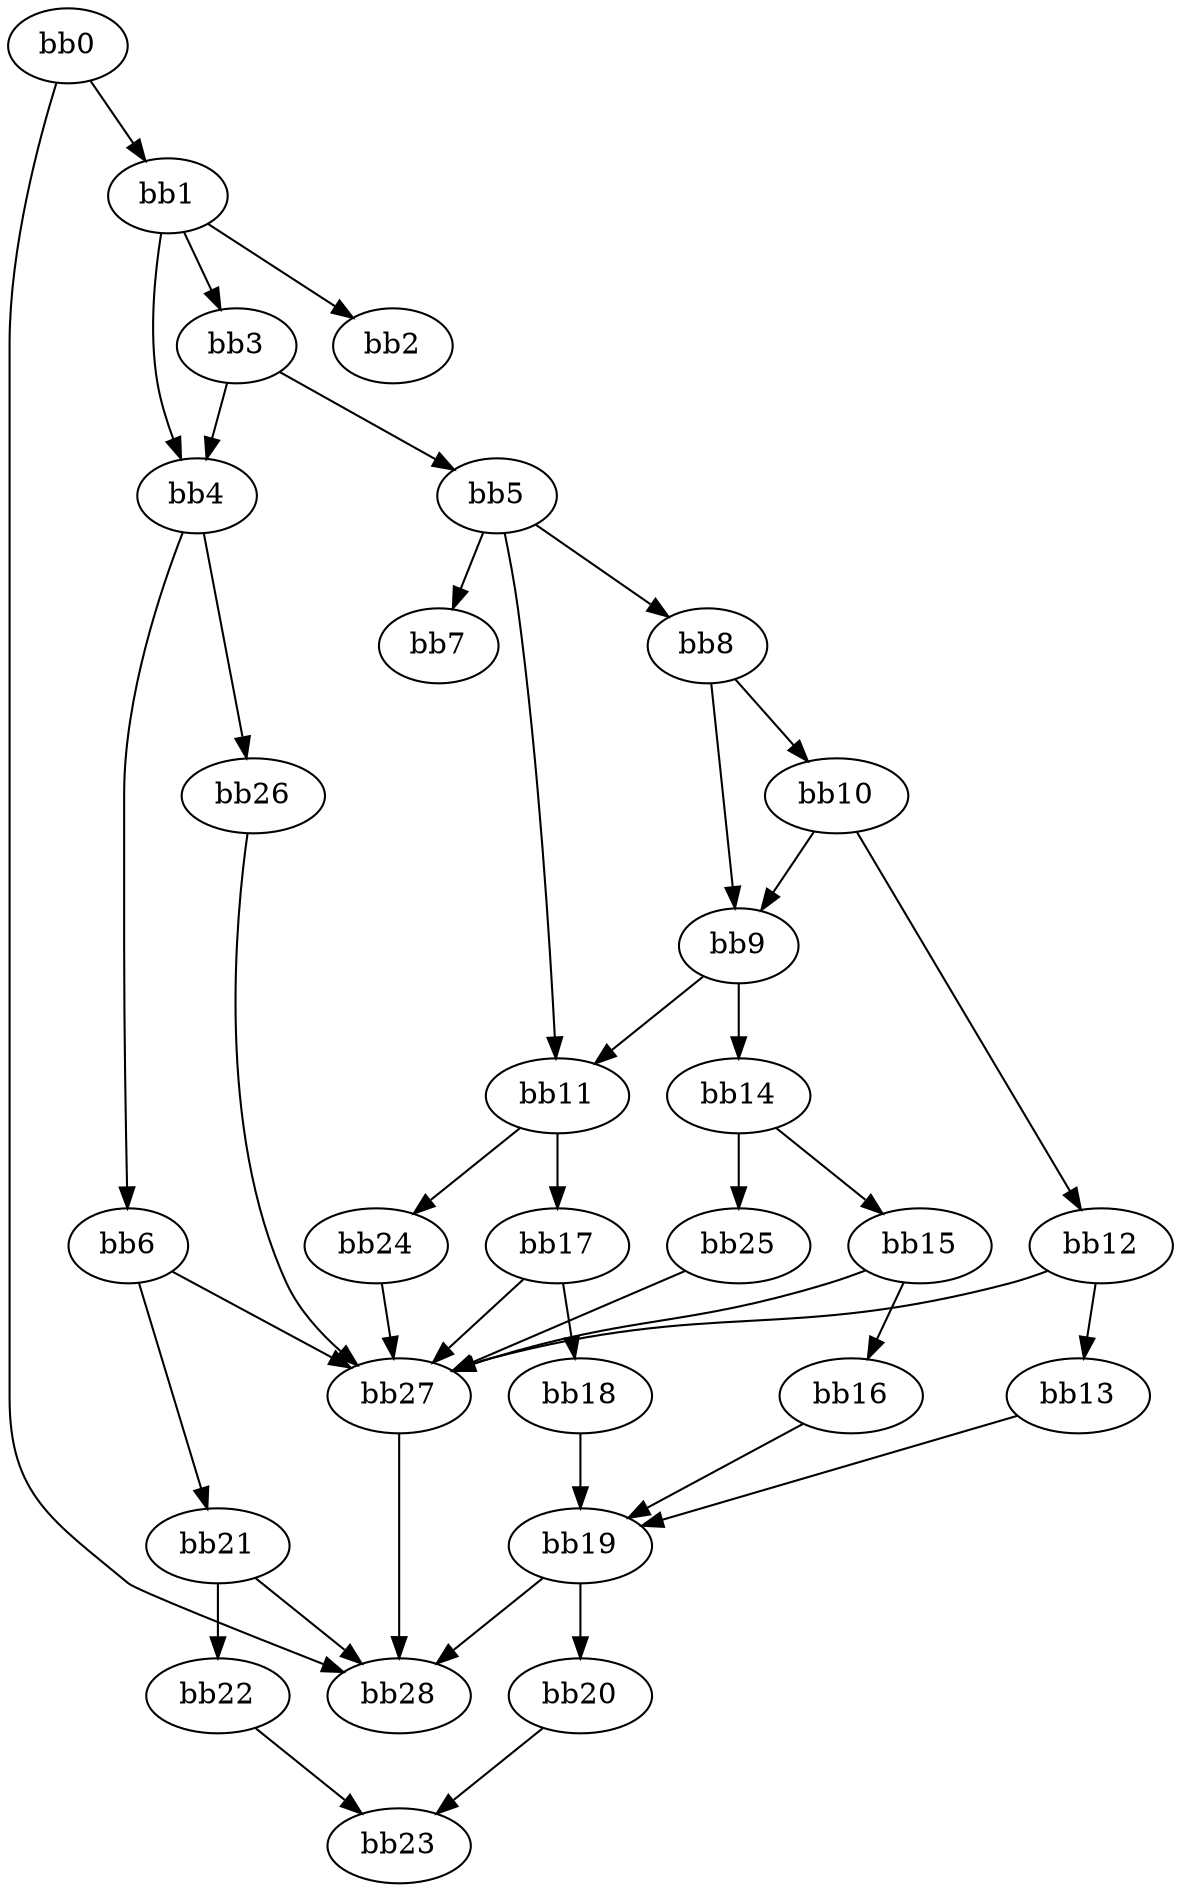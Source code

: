 digraph {
    0 [ label = "bb0\l" ]
    1 [ label = "bb1\l" ]
    2 [ label = "bb2\l" ]
    3 [ label = "bb3\l" ]
    4 [ label = "bb4\l" ]
    5 [ label = "bb5\l" ]
    6 [ label = "bb6\l" ]
    7 [ label = "bb7\l" ]
    8 [ label = "bb8\l" ]
    9 [ label = "bb9\l" ]
    10 [ label = "bb10\l" ]
    11 [ label = "bb11\l" ]
    12 [ label = "bb12\l" ]
    13 [ label = "bb13\l" ]
    14 [ label = "bb14\l" ]
    15 [ label = "bb15\l" ]
    16 [ label = "bb16\l" ]
    17 [ label = "bb17\l" ]
    18 [ label = "bb18\l" ]
    19 [ label = "bb19\l" ]
    20 [ label = "bb20\l" ]
    21 [ label = "bb21\l" ]
    22 [ label = "bb22\l" ]
    23 [ label = "bb23\l" ]
    24 [ label = "bb24\l" ]
    25 [ label = "bb25\l" ]
    26 [ label = "bb26\l" ]
    27 [ label = "bb27\l" ]
    28 [ label = "bb28\l" ]
    0 -> 1 [ ]
    0 -> 28 [ ]
    1 -> 2 [ ]
    1 -> 3 [ ]
    1 -> 4 [ ]
    3 -> 4 [ ]
    3 -> 5 [ ]
    4 -> 6 [ ]
    4 -> 26 [ ]
    5 -> 7 [ ]
    5 -> 8 [ ]
    5 -> 11 [ ]
    6 -> 21 [ ]
    6 -> 27 [ ]
    8 -> 9 [ ]
    8 -> 10 [ ]
    9 -> 11 [ ]
    9 -> 14 [ ]
    10 -> 9 [ ]
    10 -> 12 [ ]
    11 -> 17 [ ]
    11 -> 24 [ ]
    12 -> 13 [ ]
    12 -> 27 [ ]
    13 -> 19 [ ]
    14 -> 15 [ ]
    14 -> 25 [ ]
    15 -> 16 [ ]
    15 -> 27 [ ]
    16 -> 19 [ ]
    17 -> 18 [ ]
    17 -> 27 [ ]
    18 -> 19 [ ]
    19 -> 20 [ ]
    19 -> 28 [ ]
    20 -> 23 [ ]
    21 -> 22 [ ]
    21 -> 28 [ ]
    22 -> 23 [ ]
    24 -> 27 [ ]
    25 -> 27 [ ]
    26 -> 27 [ ]
    27 -> 28 [ ]
}

